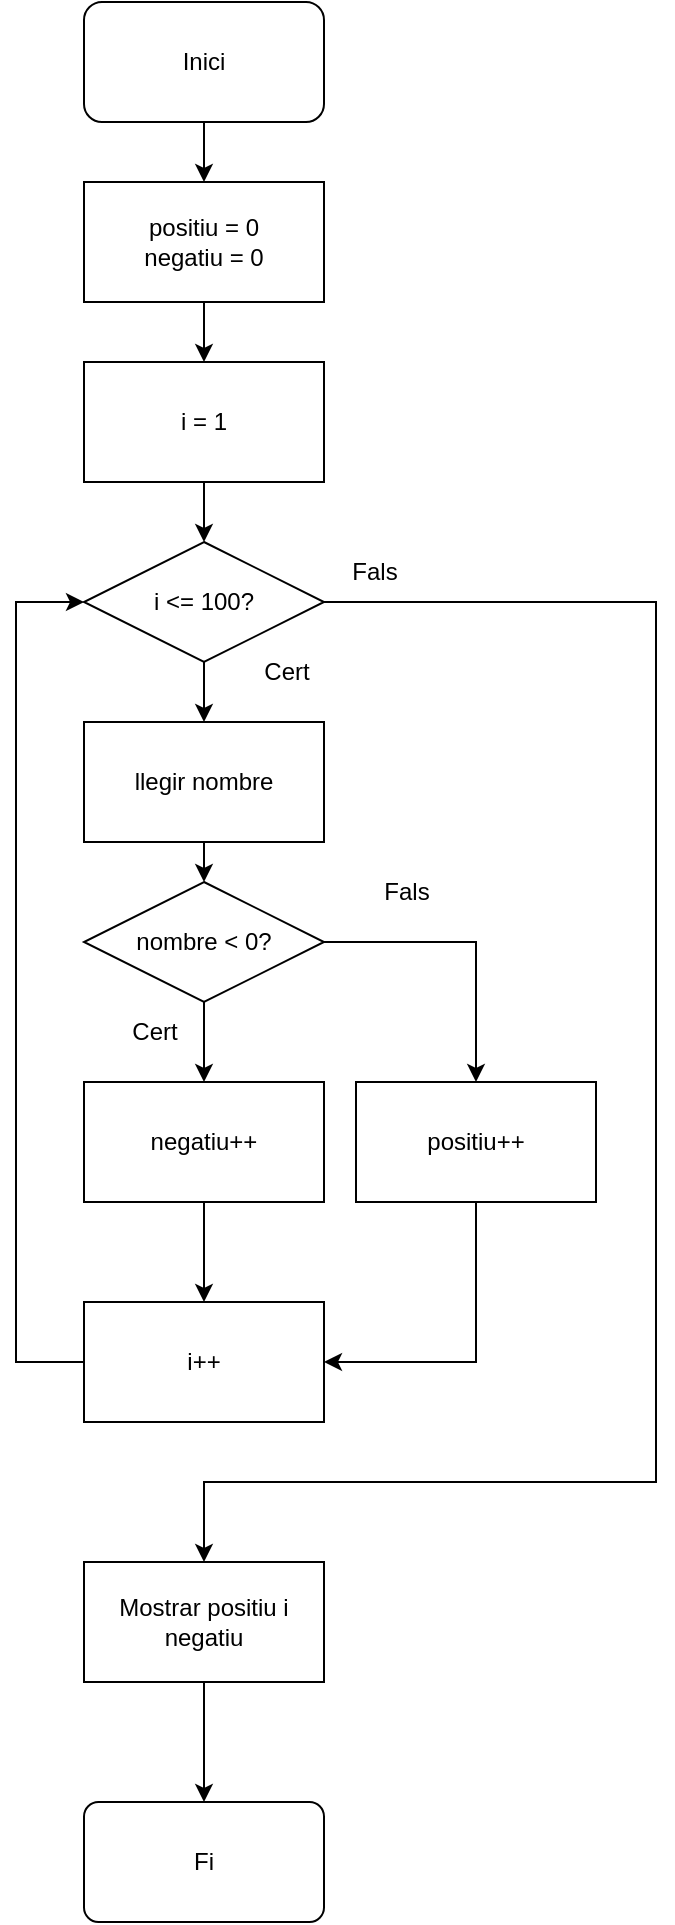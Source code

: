 <mxfile version="20.3.0" type="device"><diagram id="ehvCzWHMK5ZXKAAsmYax" name="Page-1"><mxGraphModel dx="1422" dy="865" grid="1" gridSize="10" guides="1" tooltips="1" connect="1" arrows="1" fold="1" page="1" pageScale="1" pageWidth="827" pageHeight="1169" math="0" shadow="0"><root><mxCell id="0"/><mxCell id="1" parent="0"/><mxCell id="PuzisDfNevOmoQThySBL-5" style="edgeStyle=orthogonalEdgeStyle;rounded=0;orthogonalLoop=1;jettySize=auto;html=1;entryX=0.5;entryY=0;entryDx=0;entryDy=0;" parent="1" source="ctj1WZmTq4Gt_A9nmky2-1" target="XwtGSHlgtmPsuABcbUZl-21" edge="1"><mxGeometry relative="1" as="geometry"><mxPoint x="414" y="90" as="targetPoint"/></mxGeometry></mxCell><mxCell id="ctj1WZmTq4Gt_A9nmky2-1" value="&lt;div&gt;Inici&lt;/div&gt;" style="rounded=1;whiteSpace=wrap;html=1;" parent="1" vertex="1"><mxGeometry x="354" width="120" height="60" as="geometry"/></mxCell><mxCell id="XwtGSHlgtmPsuABcbUZl-11" value="Fi" style="whiteSpace=wrap;html=1;rounded=1;arcSize=12;" parent="1" vertex="1"><mxGeometry x="354" y="900" width="120" height="60" as="geometry"/></mxCell><mxCell id="XwtGSHlgtmPsuABcbUZl-12" value="Cert" style="text;html=1;align=center;verticalAlign=middle;resizable=0;points=[];autosize=1;strokeColor=none;fillColor=none;" parent="1" vertex="1"><mxGeometry x="430" y="320" width="50" height="30" as="geometry"/></mxCell><mxCell id="XwtGSHlgtmPsuABcbUZl-13" value="Fals" style="text;html=1;align=center;verticalAlign=middle;resizable=0;points=[];autosize=1;strokeColor=none;fillColor=none;" parent="1" vertex="1"><mxGeometry x="474" y="270" width="50" height="30" as="geometry"/></mxCell><mxCell id="XwtGSHlgtmPsuABcbUZl-24" style="edgeStyle=orthogonalEdgeStyle;rounded=0;orthogonalLoop=1;jettySize=auto;html=1;exitX=1;exitY=0.5;exitDx=0;exitDy=0;entryX=0.5;entryY=0;entryDx=0;entryDy=0;" parent="1" source="XwtGSHlgtmPsuABcbUZl-16" target="OOoGINdTcY5NQ04fPJEE-4" edge="1"><mxGeometry relative="1" as="geometry"><Array as="points"><mxPoint x="640" y="300"/><mxPoint x="640" y="740"/><mxPoint x="414" y="740"/></Array><mxPoint x="414" y="760" as="targetPoint"/></mxGeometry></mxCell><mxCell id="QXPuBgy-9R0miDsicjOq-2" style="edgeStyle=orthogonalEdgeStyle;rounded=0;orthogonalLoop=1;jettySize=auto;html=1;exitX=0.5;exitY=1;exitDx=0;exitDy=0;entryX=0.5;entryY=0;entryDx=0;entryDy=0;" edge="1" parent="1" source="XwtGSHlgtmPsuABcbUZl-16" target="QXPuBgy-9R0miDsicjOq-1"><mxGeometry relative="1" as="geometry"/></mxCell><mxCell id="XwtGSHlgtmPsuABcbUZl-16" value="i &amp;lt;= 100?" style="rhombus;whiteSpace=wrap;html=1;" parent="1" vertex="1"><mxGeometry x="354" y="270" width="120" height="60" as="geometry"/></mxCell><mxCell id="XwtGSHlgtmPsuABcbUZl-19" style="edgeStyle=orthogonalEdgeStyle;rounded=0;orthogonalLoop=1;jettySize=auto;html=1;entryX=0;entryY=0.5;entryDx=0;entryDy=0;exitX=0;exitY=0.5;exitDx=0;exitDy=0;" parent="1" source="XwtGSHlgtmPsuABcbUZl-20" target="XwtGSHlgtmPsuABcbUZl-16" edge="1"><mxGeometry relative="1" as="geometry"><Array as="points"><mxPoint x="320" y="680"/><mxPoint x="320" y="300"/></Array></mxGeometry></mxCell><mxCell id="XwtGSHlgtmPsuABcbUZl-20" value="i++" style="rounded=0;whiteSpace=wrap;html=1;" parent="1" vertex="1"><mxGeometry x="354" y="650" width="120" height="60" as="geometry"/></mxCell><mxCell id="qNZ80tEiP87RYZTDUo0D-3" style="edgeStyle=orthogonalEdgeStyle;rounded=0;orthogonalLoop=1;jettySize=auto;html=1;exitX=0.5;exitY=1;exitDx=0;exitDy=0;" parent="1" source="XwtGSHlgtmPsuABcbUZl-21" target="qNZ80tEiP87RYZTDUo0D-1" edge="1"><mxGeometry relative="1" as="geometry"/></mxCell><mxCell id="XwtGSHlgtmPsuABcbUZl-21" value="positiu = 0&lt;br&gt;negatiu = 0" style="rounded=0;whiteSpace=wrap;html=1;" parent="1" vertex="1"><mxGeometry x="354" y="90" width="120" height="60" as="geometry"/></mxCell><mxCell id="qNZ80tEiP87RYZTDUo0D-4" style="edgeStyle=orthogonalEdgeStyle;rounded=0;orthogonalLoop=1;jettySize=auto;html=1;exitX=0.5;exitY=1;exitDx=0;exitDy=0;entryX=0.5;entryY=0;entryDx=0;entryDy=0;" parent="1" source="qNZ80tEiP87RYZTDUo0D-1" target="XwtGSHlgtmPsuABcbUZl-16" edge="1"><mxGeometry relative="1" as="geometry"/></mxCell><mxCell id="qNZ80tEiP87RYZTDUo0D-1" value="i = 1" style="rounded=0;whiteSpace=wrap;html=1;" parent="1" vertex="1"><mxGeometry x="354" y="180" width="120" height="60" as="geometry"/></mxCell><mxCell id="z_GXrYJwkl0lAW2eEI20-11" value="Fals" style="text;html=1;align=center;verticalAlign=middle;resizable=0;points=[];autosize=1;strokeColor=none;fillColor=none;" parent="1" vertex="1"><mxGeometry x="490" y="430" width="50" height="30" as="geometry"/></mxCell><mxCell id="z_GXrYJwkl0lAW2eEI20-12" style="edgeStyle=orthogonalEdgeStyle;rounded=0;orthogonalLoop=1;jettySize=auto;html=1;exitX=0.5;exitY=1;exitDx=0;exitDy=0;entryX=0.5;entryY=0;entryDx=0;entryDy=0;" parent="1" source="z_GXrYJwkl0lAW2eEI20-13" target="XwtGSHlgtmPsuABcbUZl-20" edge="1"><mxGeometry relative="1" as="geometry"><mxPoint x="414" y="630" as="targetPoint"/></mxGeometry></mxCell><mxCell id="z_GXrYJwkl0lAW2eEI20-13" value="negatiu++" style="rounded=0;whiteSpace=wrap;html=1;" parent="1" vertex="1"><mxGeometry x="354" y="540" width="120" height="60" as="geometry"/></mxCell><mxCell id="z_GXrYJwkl0lAW2eEI20-14" style="edgeStyle=orthogonalEdgeStyle;rounded=0;orthogonalLoop=1;jettySize=auto;html=1;entryX=0.5;entryY=0;entryDx=0;entryDy=0;" parent="1" source="z_GXrYJwkl0lAW2eEI20-15" target="z_GXrYJwkl0lAW2eEI20-13" edge="1"><mxGeometry relative="1" as="geometry"/></mxCell><mxCell id="OOoGINdTcY5NQ04fPJEE-2" style="edgeStyle=orthogonalEdgeStyle;rounded=0;orthogonalLoop=1;jettySize=auto;html=1;exitX=1;exitY=0.5;exitDx=0;exitDy=0;entryX=0.5;entryY=0;entryDx=0;entryDy=0;" parent="1" source="z_GXrYJwkl0lAW2eEI20-15" target="OOoGINdTcY5NQ04fPJEE-1" edge="1"><mxGeometry relative="1" as="geometry"/></mxCell><mxCell id="z_GXrYJwkl0lAW2eEI20-15" value="nombre &amp;lt; 0?" style="rhombus;whiteSpace=wrap;html=1;" parent="1" vertex="1"><mxGeometry x="354" y="440" width="120" height="60" as="geometry"/></mxCell><mxCell id="z_GXrYJwkl0lAW2eEI20-16" value="Cert" style="text;html=1;align=center;verticalAlign=middle;resizable=0;points=[];autosize=1;strokeColor=none;fillColor=none;" parent="1" vertex="1"><mxGeometry x="364" y="500" width="50" height="30" as="geometry"/></mxCell><mxCell id="OOoGINdTcY5NQ04fPJEE-3" style="edgeStyle=orthogonalEdgeStyle;rounded=0;orthogonalLoop=1;jettySize=auto;html=1;exitX=0.5;exitY=1;exitDx=0;exitDy=0;entryX=1;entryY=0.5;entryDx=0;entryDy=0;" parent="1" source="OOoGINdTcY5NQ04fPJEE-1" target="XwtGSHlgtmPsuABcbUZl-20" edge="1"><mxGeometry relative="1" as="geometry"/></mxCell><mxCell id="OOoGINdTcY5NQ04fPJEE-1" value="positiu++" style="rounded=0;whiteSpace=wrap;html=1;" parent="1" vertex="1"><mxGeometry x="490" y="540" width="120" height="60" as="geometry"/></mxCell><mxCell id="OOoGINdTcY5NQ04fPJEE-6" style="edgeStyle=orthogonalEdgeStyle;rounded=0;orthogonalLoop=1;jettySize=auto;html=1;exitX=0.5;exitY=1;exitDx=0;exitDy=0;entryX=0.5;entryY=0;entryDx=0;entryDy=0;" parent="1" source="OOoGINdTcY5NQ04fPJEE-4" target="XwtGSHlgtmPsuABcbUZl-11" edge="1"><mxGeometry relative="1" as="geometry"/></mxCell><mxCell id="OOoGINdTcY5NQ04fPJEE-4" value="Mostrar positiu i negatiu" style="rounded=0;whiteSpace=wrap;html=1;" parent="1" vertex="1"><mxGeometry x="354" y="780" width="120" height="60" as="geometry"/></mxCell><mxCell id="QXPuBgy-9R0miDsicjOq-3" style="edgeStyle=orthogonalEdgeStyle;rounded=0;orthogonalLoop=1;jettySize=auto;html=1;exitX=0.5;exitY=1;exitDx=0;exitDy=0;entryX=0.5;entryY=0;entryDx=0;entryDy=0;" edge="1" parent="1" source="QXPuBgy-9R0miDsicjOq-1" target="z_GXrYJwkl0lAW2eEI20-15"><mxGeometry relative="1" as="geometry"/></mxCell><mxCell id="QXPuBgy-9R0miDsicjOq-1" value="llegir nombre" style="rounded=0;whiteSpace=wrap;html=1;" vertex="1" parent="1"><mxGeometry x="354" y="360" width="120" height="60" as="geometry"/></mxCell></root></mxGraphModel></diagram></mxfile>